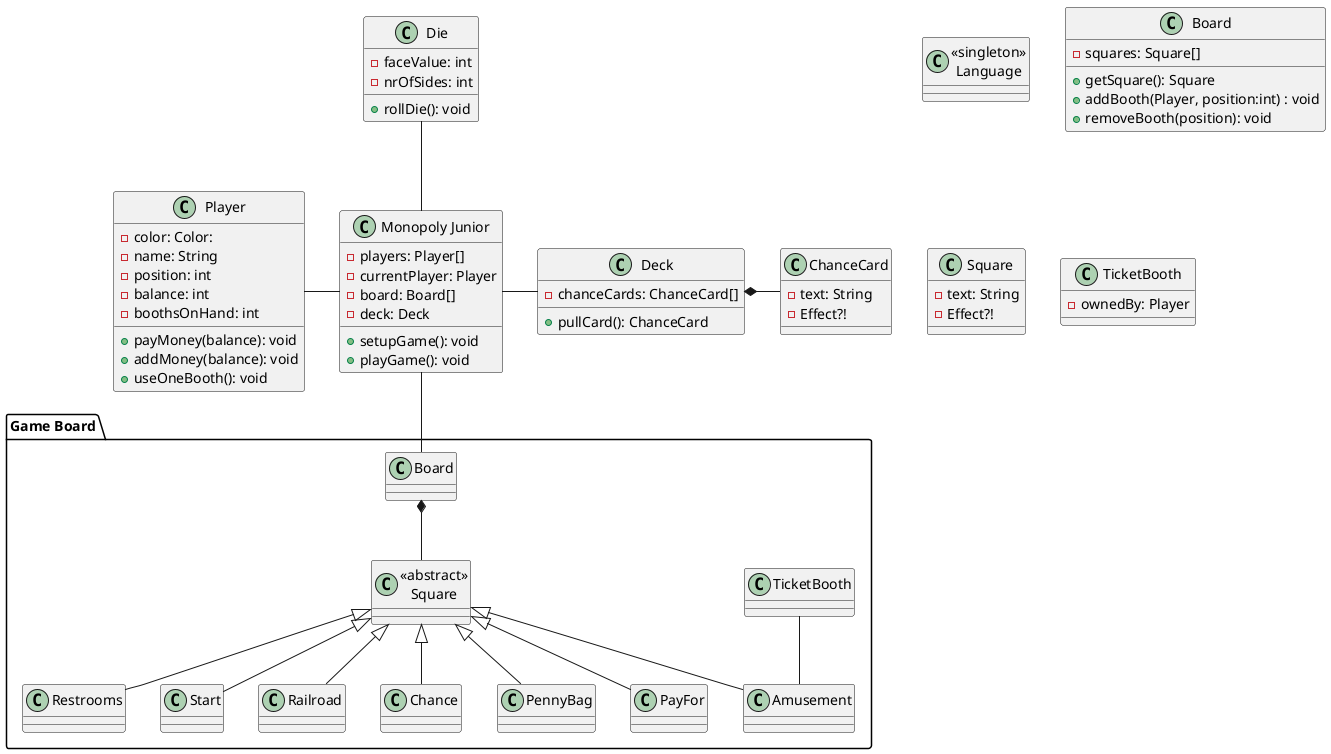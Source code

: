 @startuml

class "Monopoly Junior" as Game
class Die

package "Game Board" {
    class Board
    class TicketBooth

    class "<<abstract>>\nSquare" as Square
        class Amusement
        class Restrooms
        class Start
        class Railroad
        class Chance
        class PennyBag
        class PayFor
}

class Deck
class ChanceCard
class Player
class "<<singleton>>\nLanguage" as Language

Game -up- Die
Game -right- Deck
    Deck *-right- ChanceCard
Game -left- Player
Game -down- Board
    Board *-down- Square
    Amusement -up- TicketBooth
    Square <|-- Restrooms
    Square <|-- Amusement
    Square <|-- Railroad
    Square <|-- PayFor
    Square <|-- PennyBag
    Square <|-- Start
    Square <|-- Chance

class Game {
    -players: Player[]
    -currentPlayer: Player
    -board: Board[]
    -deck: Deck

    +setupGame(): void
    +playGame(): void
}

class Board {
    -squares: Square[]

    +getSquare(): Square
    +addBooth(Player, position:int) : void
    +removeBooth(position): void
}

class Square {
    -text: String
    -Effect?!
}

class Die {
    -faceValue: int
    -nrOfSides: int

    +rollDie(): void
}

class Player {
    -color: Color:
    -name: String
    -position: int
    -balance: int
    -boothsOnHand: int

    +payMoney(balance): void
    +addMoney(balance): void
    +useOneBooth(): void
}

class TicketBooth {
    -ownedBy: Player
}

class Deck {
    -chanceCards: ChanceCard[]

    +pullCard(): ChanceCard
}
class ChanceCard {
    -text: String
    -Effect?!
}


@enduml